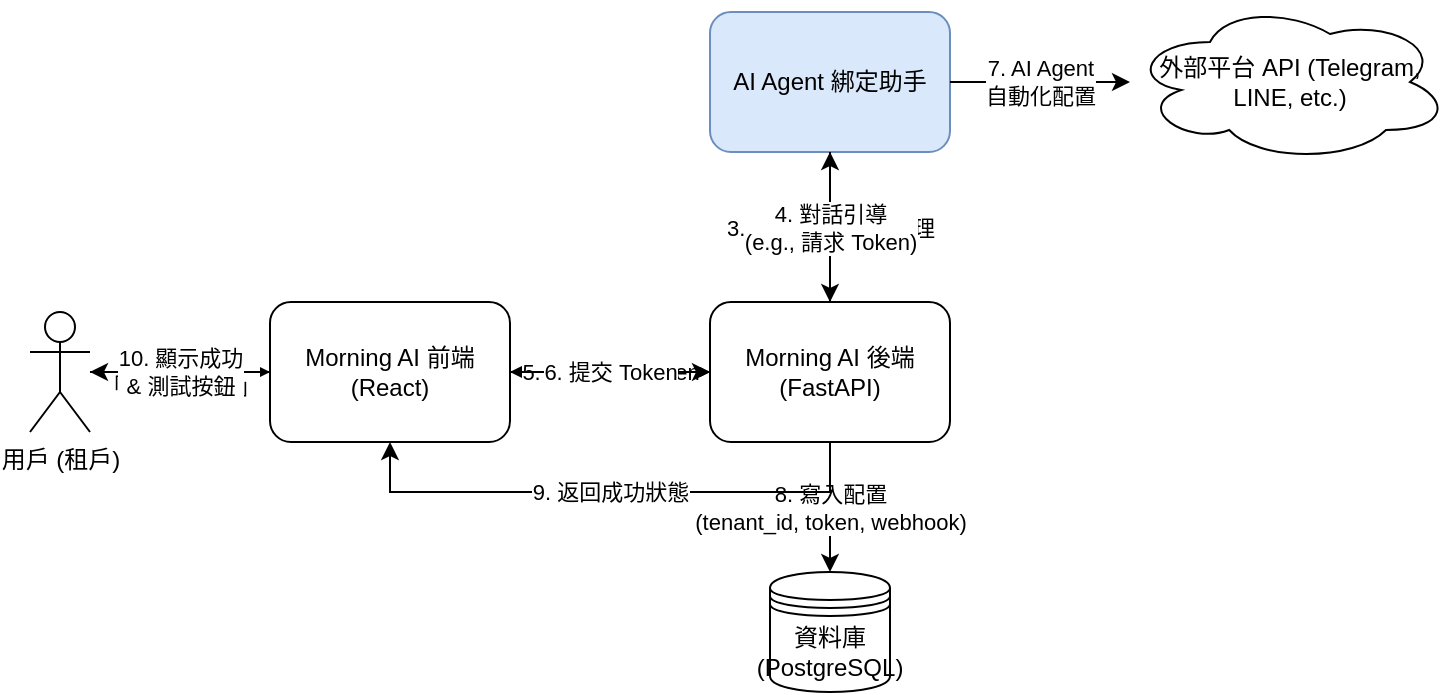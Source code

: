 <mxfile version="21.7.5" type="device">
  <diagram name="Page-1" id="C43D2F1A-6C2E-4B6F-8A4E-7C1B2A3D4E5F">
    <mxGraphModel dx="1434" dy="786" grid="1" gridSize="10" guides="1" tooltips="1" connect="1" arrows="1" fold="1" page="1" pageScale="1" pageWidth="850" pageHeight="1100" math="0" shadow="0">
      <root>
        <mxCell id="0" />
        <mxCell id="1" parent="0" />
        <mxCell id="2" value="用戶 (租戶)" style="shape=umlActor;verticalLabelPosition=bottom;verticalAlign=top;html=1;outlineConnect=0;" parent="1" vertex="1">
          <mxGeometry x="80" y="330" width="30" height="60" as="geometry" />
        </mxCell>
        <mxCell id="3" value="Morning AI 前端 (React)" style="rounded=1;whiteSpace=wrap;html=1;" parent="1" vertex="1">
          <mxGeometry x="200" y="325" width="120" height="70" as="geometry" />
        </mxCell>
        <mxCell id="4" value="Morning AI 後端 (FastAPI)" style="rounded=1;whiteSpace=wrap;html=1;" parent="1" vertex="1">
          <mxGeometry x="420" y="325" width="120" height="70" as="geometry" />
        </mxCell>
        <mxCell id="5" value="AI Agent 綁定助手" style="rounded=1;whiteSpace=wrap;html=1;fillColor=#dae8fc;strokeColor=#6c8ebf;" parent="1" vertex="1">
          <mxGeometry x="420" y="180" width="120" height="70" as="geometry" />
        </mxCell>
        <mxCell id="6" value="外部平台 API (Telegram, LINE, etc.)" style="shape=cloud;whiteSpace=wrap;html=1;" parent="1" vertex="1">
          <mxGeometry x="630" y="175" width="160" height="80" as="geometry" />
        </mxCell>
        <mxCell id="7" value="資料庫 (PostgreSQL)" style="shape=datastore;whiteSpace=wrap;html=1;" parent="1" vertex="1">
          <mxGeometry x="450" y="460" width="60" height="60" as="geometry" />
        </mxCell>
        <mxCell id="8" value="1. 點擊 &lt;br&gt;「AI 助手綁定」" style="edgeStyle=orthogonalEdgeStyle;rounded=0;orthogonalLoop=1;jettySize=auto;html=1;" parent="1" source="2" target="3" edge="1">
          <mxGeometry relative="1" as="geometry" />
        </mxCell>
        <mxCell id="9" value="2. 啟動對話式 UI" style="edgeStyle=orthogonalEdgeStyle;rounded=0;orthogonalLoop=1;jettySize=auto;html=1;" parent="1" source="3" target="4" edge="1">
          <mxGeometry relative="1" as="geometry">
            <Array as="points">
              <mxPoint x="360" y="360" />
              <mxPoint x="360" y="360" />
            </Array>
          </mxGeometry>
        </mxCell>
        <mxCell id="10" value="3. 請求 AI Agent 處理" style="edgeStyle=orthogonalEdgeStyle;rounded=0;orthogonalLoop=1;jettySize=auto;html=1;" parent="1" source="4" target="5" edge="1">
          <mxGeometry relative="1" as="geometry" />
        </mxCell>
        <mxCell id="11" value="4. 對話引導 &lt;br&gt; (e.g., 請求 Token)" style="edgeStyle=orthogonalEdgeStyle;rounded=0;orthogonalLoop=1;jettySize=auto;html=1;" parent="1" source="5" target="4" edge="1">
          <mxGeometry relative="1" as="geometry">
            <Array as="points">
              <mxPoint x="480" y="280" />
              <mxPoint x="480" y="280" />
            </Array>
          </mxGeometry>
        </mxCell>
        <mxCell id="12" value="5. 用戶提供 Token" style="edgeStyle=orthogonalEdgeStyle;rounded=0;orthogonalLoop=1;jettySize=auto;html=1;" parent="1" source="4" target="3" edge="1">
          <mxGeometry relative="1" as="geometry" />
        </mxCell>
        <mxCell id="13" value="6. 提交 Token" style="edgeStyle=orthogonalEdgeStyle;rounded=0;orthogonalLoop=1;jettySize=auto;html=1;" parent="1" source="3" target="4" edge="1">
          <mxGeometry relative="1" as="geometry" />
        </mxCell>
        <mxCell id="14" value="7. AI Agent &lt;br&gt; 自動化配置" style="edgeStyle=orthogonalEdgeStyle;rounded=0;orthogonalLoop=1;jettySize=auto;html=1;" parent="1" source="5" target="6" edge="1">
          <mxGeometry relative="1" as="geometry" />
        </mxCell>
        <mxCell id="15" value="8. 寫入配置 &lt;br&gt; (tenant_id, token, webhook)" style="edgeStyle=orthogonalEdgeStyle;rounded=0;orthogonalLoop=1;jettySize=auto;html=1;" parent="1" source="4" target="7" edge="1">
          <mxGeometry relative="1" as="geometry" />
        </mxCell>
        <mxCell id="16" value="9. 返回成功狀態" style="edgeStyle=orthogonalEdgeStyle;rounded=0;orthogonalLoop=1;jettySize=auto;html=1;" parent="1" source="4" target="3" edge="1">
          <mxGeometry relative="1" as="geometry">
            <Array as="points">
              <mxPoint x="360" y="420" />
              <mxPoint x="360" y="420" />
            </Array>
          </mxGeometry>
        </mxCell>
        <mxCell id="17" value="10. 顯示成功 &lt;br&gt; &amp; 測試按鈕" style="edgeStyle=orthogonalEdgeStyle;rounded=0;orthogonalLoop=1;jettySize=auto;html=1;" parent="1" source="3" target="2" edge="1">
          <mxGeometry relative="1" as="geometry" />
        </mxCell>
      </root>
    </mxGraphModel>
  </diagram>
</mxfile>

